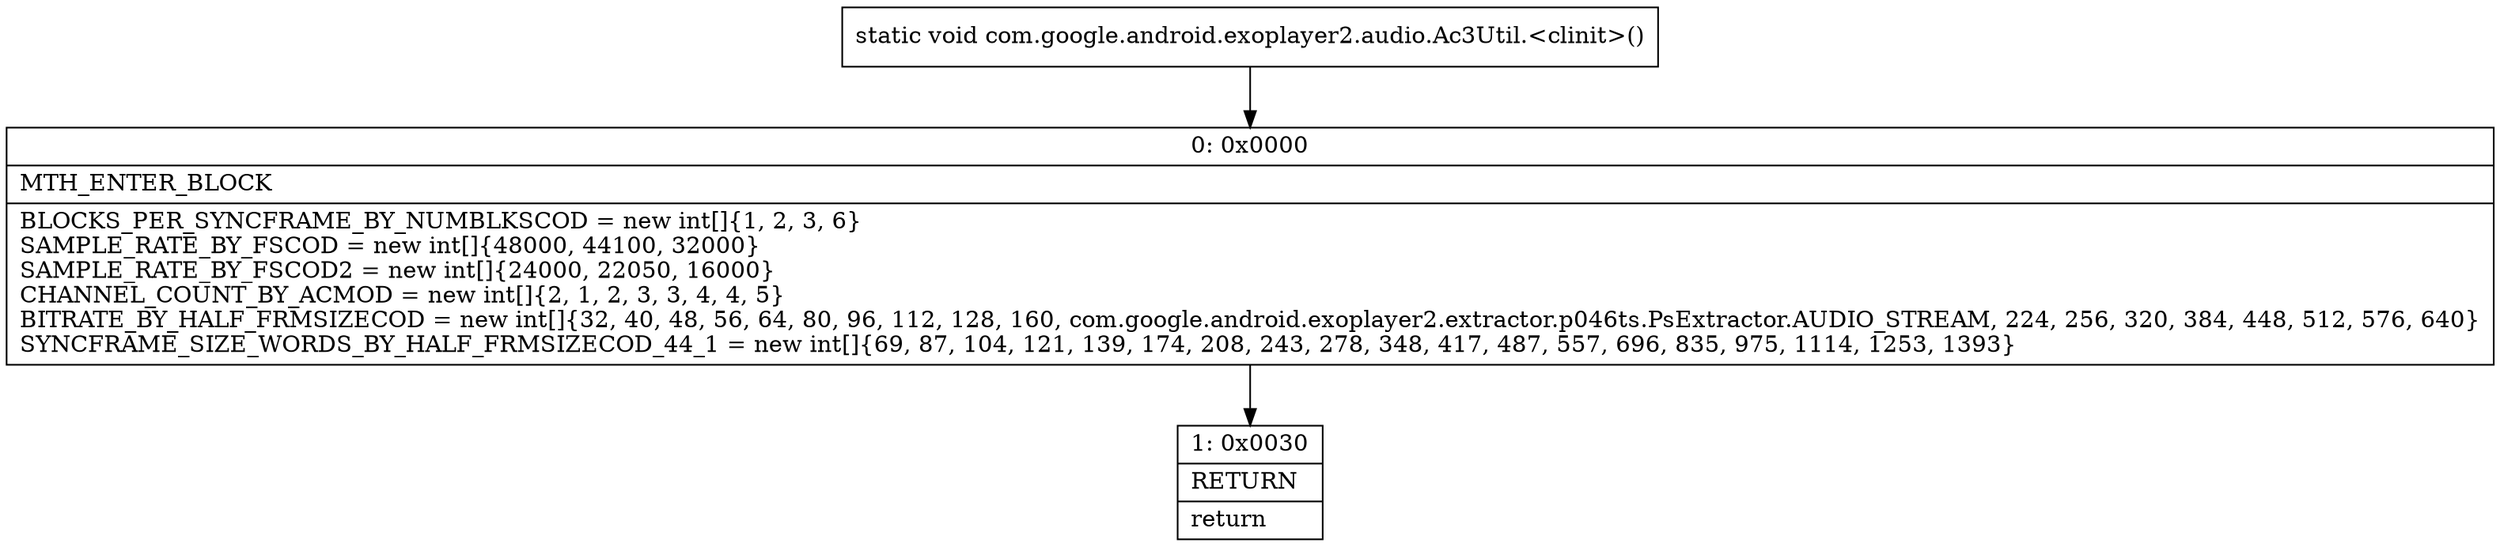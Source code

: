 digraph "CFG forcom.google.android.exoplayer2.audio.Ac3Util.\<clinit\>()V" {
Node_0 [shape=record,label="{0\:\ 0x0000|MTH_ENTER_BLOCK\l|BLOCKS_PER_SYNCFRAME_BY_NUMBLKSCOD = new int[]\{1, 2, 3, 6\}\lSAMPLE_RATE_BY_FSCOD = new int[]\{48000, 44100, 32000\}\lSAMPLE_RATE_BY_FSCOD2 = new int[]\{24000, 22050, 16000\}\lCHANNEL_COUNT_BY_ACMOD = new int[]\{2, 1, 2, 3, 3, 4, 4, 5\}\lBITRATE_BY_HALF_FRMSIZECOD = new int[]\{32, 40, 48, 56, 64, 80, 96, 112, 128, 160, com.google.android.exoplayer2.extractor.p046ts.PsExtractor.AUDIO_STREAM, 224, 256, 320, 384, 448, 512, 576, 640\}\lSYNCFRAME_SIZE_WORDS_BY_HALF_FRMSIZECOD_44_1 = new int[]\{69, 87, 104, 121, 139, 174, 208, 243, 278, 348, 417, 487, 557, 696, 835, 975, 1114, 1253, 1393\}\l}"];
Node_1 [shape=record,label="{1\:\ 0x0030|RETURN\l|return\l}"];
MethodNode[shape=record,label="{static void com.google.android.exoplayer2.audio.Ac3Util.\<clinit\>() }"];
MethodNode -> Node_0;
Node_0 -> Node_1;
}

